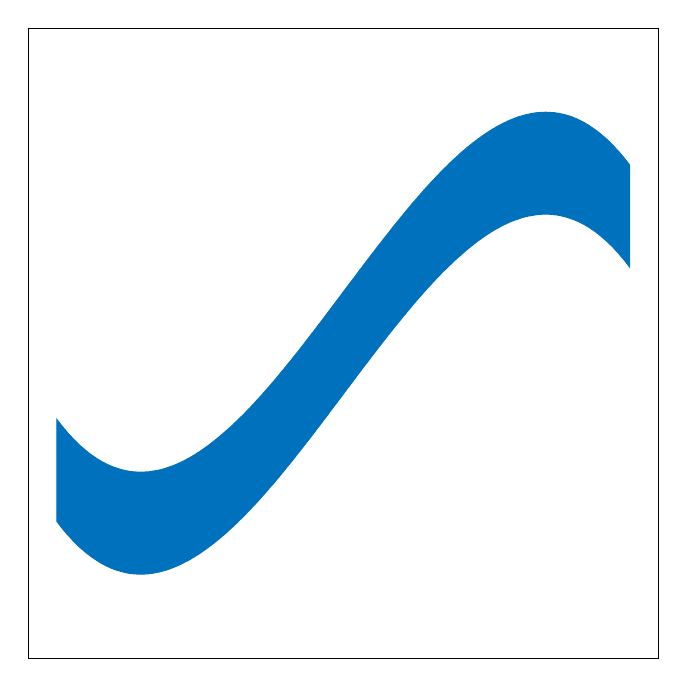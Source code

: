 % This file was created by matlab2tikz.
%
\definecolor{mycolor1}{rgb}{0.0,0.447,0.741}%
%
\begin{tikzpicture}
\footnotesize

\begin{axis}[%
width=8cm,
height=8cm,
at={(0in,0in)},
scale only axis,
xmin=-2.2,
xmax=2.2,
xtick={\empty},
ymin=-1.65,
ymax=1.65,
ytick={\empty},
axis background/.style={fill=white}
]

\addplot[area legend, draw=mycolor1, fill=mycolor1, forget plot]
table[row sep=crcr] {%
x	y\\
2	0.4\\
1.992	0.408\\
1.98	0.419\\
1.969	0.43\\
1.965	0.434\\
1.953	0.445\\
1.941	0.455\\
1.926	0.469\\
1.914	0.479\\
1.91	0.482\\
1.906	0.485\\
1.902	0.488\\
1.887	0.501\\
1.875	0.51\\
1.871	0.513\\
1.867	0.516\\
1.863	0.518\\
1.844	0.532\\
1.84	0.535\\
1.836	0.538\\
1.832	0.54\\
1.828	0.543\\
1.82	0.548\\
1.805	0.558\\
1.801	0.561\\
1.797	0.563\\
1.793	0.566\\
1.789	0.568\\
1.785	0.57\\
1.781	0.573\\
1.773	0.577\\
1.762	0.584\\
1.746	0.592\\
1.734	0.598\\
1.73	0.6\\
1.727	0.602\\
1.719	0.606\\
1.715	0.608\\
1.703	0.613\\
1.699	0.615\\
1.695	0.617\\
1.691	0.618\\
1.688	0.62\\
1.684	0.622\\
1.676	0.625\\
1.672	0.626\\
1.668	0.628\\
1.66	0.631\\
1.656	0.632\\
1.641	0.638\\
1.625	0.643\\
1.609	0.648\\
1.594	0.652\\
1.59	0.653\\
1.574	0.657\\
1.562	0.66\\
1.543	0.664\\
1.535	0.665\\
1.531	0.666\\
1.527	0.667\\
1.512	0.669\\
1.492	0.672\\
1.477	0.673\\
1.469	0.674\\
1.465	0.674\\
1.461	0.675\\
1.457	0.675\\
1.453	0.675\\
1.445	0.675\\
1.441	0.676\\
1.438	0.676\\
1.43	0.676\\
1.426	0.676\\
1.422	0.676\\
1.406	0.676\\
1.402	0.676\\
1.398	0.676\\
1.391	0.676\\
1.387	0.676\\
1.383	0.675\\
1.375	0.675\\
1.371	0.675\\
1.367	0.675\\
1.348	0.673\\
1.344	0.673\\
1.34	0.672\\
1.332	0.671\\
1.309	0.668\\
1.297	0.667\\
1.293	0.666\\
1.289	0.665\\
1.285	0.665\\
1.281	0.664\\
1.273	0.663\\
1.27	0.662\\
1.266	0.661\\
1.254	0.659\\
1.246	0.657\\
1.242	0.656\\
1.238	0.655\\
1.234	0.654\\
1.23	0.653\\
1.227	0.652\\
1.223	0.651\\
1.219	0.65\\
1.215	0.649\\
1.211	0.648\\
1.207	0.647\\
1.191	0.643\\
1.188	0.642\\
1.184	0.641\\
1.168	0.636\\
1.16	0.633\\
1.156	0.632\\
1.145	0.628\\
1.141	0.627\\
1.137	0.625\\
1.129	0.623\\
1.125	0.621\\
1.121	0.62\\
1.113	0.617\\
1.109	0.615\\
1.105	0.614\\
1.098	0.611\\
1.094	0.609\\
1.09	0.607\\
1.074	0.601\\
1.055	0.593\\
1.051	0.591\\
1.047	0.589\\
1.035	0.584\\
1.031	0.582\\
1.027	0.58\\
1.02	0.576\\
1.016	0.574\\
1.012	0.573\\
1.008	0.571\\
1	0.567\\
0.977	0.555\\
0.973	0.553\\
0.969	0.551\\
0.965	0.548\\
0.957	0.544\\
0.953	0.542\\
0.945	0.538\\
0.926	0.527\\
0.922	0.525\\
0.918	0.522\\
0.91	0.518\\
0.906	0.515\\
0.894	0.509\\
0.891	0.506\\
0.887	0.504\\
0.871	0.494\\
0.867	0.492\\
0.863	0.489\\
0.859	0.487\\
0.856	0.484\\
0.844	0.477\\
0.84	0.474\\
0.832	0.469\\
0.805	0.451\\
0.801	0.449\\
0.797	0.446\\
0.785	0.438\\
0.781	0.435\\
0.773	0.43\\
0.769	0.427\\
0.766	0.424\\
0.742	0.407\\
0.738	0.405\\
0.734	0.402\\
0.731	0.399\\
0.727	0.396\\
0.719	0.39\\
0.715	0.387\\
0.707	0.382\\
0.703	0.379\\
0.699	0.376\\
0.695	0.373\\
0.691	0.37\\
0.672	0.355\\
0.668	0.352\\
0.664	0.349\\
0.66	0.345\\
0.656	0.343\\
0.629	0.321\\
0.625	0.318\\
0.621	0.315\\
0.617	0.311\\
0.613	0.308\\
0.594	0.292\\
0.59	0.289\\
0.586	0.286\\
0.578	0.279\\
0.57	0.273\\
0.566	0.27\\
0.551	0.256\\
0.547	0.253\\
0.539	0.246\\
0.535	0.243\\
0.531	0.24\\
0.527	0.236\\
0.523	0.233\\
0.496	0.209\\
0.492	0.206\\
0.484	0.199\\
0.48	0.195\\
0.477	0.192\\
0.469	0.185\\
0.465	0.181\\
0.461	0.178\\
0.457	0.174\\
0.453	0.171\\
0.449	0.167\\
0.438	0.157\\
0.434	0.153\\
0.43	0.15\\
0.426	0.146\\
0.422	0.143\\
0.418	0.139\\
0.414	0.136\\
0.41	0.132\\
0.406	0.128\\
0.379	0.103\\
0.375	0.1\\
0.367	0.092\\
0.363	0.089\\
0.359	0.085\\
0.355	0.081\\
0.352	0.078\\
0.344	0.07\\
0.34	0.067\\
0.336	0.063\\
0.316	0.044\\
0.312	0.041\\
0.301	0.03\\
0.297	0.026\\
0.289	0.018\\
0.285	0.015\\
0.281	0.011\\
0.277	0.007\\
0.273	0.003\\
0.266	-0.004\\
0.262	-0.008\\
0.246	-0.023\\
0.242	-0.027\\
0.227	-0.042\\
0.223	-0.046\\
0.219	-0.05\\
0.215	-0.053\\
0.203	-0.065\\
0.199	-0.069\\
0.191	-0.076\\
0.188	-0.08\\
0.18	-0.088\\
0.176	-0.092\\
0.172	-0.096\\
0.168	-0.1\\
0.164	-0.103\\
0.16	-0.107\\
0.156	-0.111\\
0.152	-0.115\\
0.148	-0.119\\
0.144	-0.123\\
0.137	-0.13\\
0.133	-0.134\\
0.121	-0.146\\
0.117	-0.15\\
0.094	-0.173\\
0.09	-0.177\\
0.035	-0.232\\
0.031	-0.235\\
0.012	-0.255\\
0.008	-0.259\\
-0.031	-0.298\\
-0.035	-0.302\\
-0.09	-0.356\\
-0.094	-0.36\\
-0.102	-0.368\\
-0.105	-0.372\\
-0.121	-0.388\\
-0.125	-0.391\\
-0.137	-0.403\\
-0.141	-0.407\\
-0.148	-0.415\\
-0.152	-0.418\\
-0.156	-0.422\\
-0.16	-0.426\\
-0.164	-0.43\\
-0.168	-0.434\\
-0.172	-0.438\\
-0.176	-0.442\\
-0.18	-0.445\\
-0.184	-0.449\\
-0.188	-0.453\\
-0.195	-0.461\\
-0.199	-0.465\\
-0.211	-0.476\\
-0.215	-0.48\\
-0.219	-0.484\\
-0.25	-0.514\\
-0.254	-0.518\\
-0.266	-0.529\\
-0.27	-0.533\\
-0.277	-0.54\\
-0.281	-0.544\\
-0.285	-0.548\\
-0.293	-0.555\\
-0.297	-0.559\\
-0.305	-0.567\\
-0.309	-0.57\\
-0.34	-0.6\\
-0.344	-0.604\\
-0.355	-0.615\\
-0.359	-0.618\\
-0.363	-0.622\\
-0.371	-0.629\\
-0.375	-0.633\\
-0.387	-0.644\\
-0.391	-0.647\\
-0.402	-0.658\\
-0.406	-0.662\\
-0.41	-0.665\\
-0.418	-0.672\\
-0.422	-0.676\\
-0.426	-0.68\\
-0.43	-0.683\\
-0.434	-0.687\\
-0.441	-0.694\\
-0.445	-0.697\\
-0.465	-0.715\\
-0.469	-0.718\\
-0.473	-0.722\\
-0.48	-0.729\\
-0.488	-0.736\\
-0.492	-0.739\\
-0.504	-0.749\\
-0.508	-0.753\\
-0.512	-0.756\\
-0.516	-0.759\\
-0.527	-0.77\\
-0.531	-0.773\\
-0.535	-0.776\\
-0.539	-0.78\\
-0.543	-0.783\\
-0.57	-0.806\\
-0.574	-0.809\\
-0.578	-0.813\\
-0.582	-0.816\\
-0.586	-0.819\\
-0.59	-0.822\\
-0.594	-0.826\\
-0.617	-0.845\\
-0.621	-0.848\\
-0.625	-0.851\\
-0.633	-0.857\\
-0.637	-0.86\\
-0.648	-0.87\\
-0.652	-0.873\\
-0.656	-0.876\\
-0.66	-0.879\\
-0.664	-0.882\\
-0.668	-0.885\\
-0.695	-0.906\\
-0.699	-0.909\\
-0.703	-0.912\\
-0.715	-0.921\\
-0.719	-0.923\\
-0.731	-0.932\\
-0.734	-0.935\\
-0.738	-0.938\\
-0.746	-0.944\\
-0.75	-0.946\\
-0.754	-0.949\\
-0.758	-0.952\\
-0.766	-0.958\\
-0.769	-0.96\\
-0.773	-0.963\\
-0.781	-0.968\\
-0.785	-0.971\\
-0.789	-0.974\\
-0.801	-0.982\\
-0.809	-0.987\\
-0.812	-0.99\\
-0.824	-0.998\\
-0.828	-1.0\\
-0.832	-1.003\\
-0.836	-1.005\\
-0.84	-1.008\\
-0.844	-1.01\\
-0.859	-1.02\\
-0.863	-1.023\\
-0.867	-1.025\\
-0.891	-1.04\\
-0.898	-1.044\\
-0.902	-1.047\\
-0.906	-1.049\\
-0.91	-1.051\\
-0.914	-1.053\\
-0.922	-1.058\\
-0.945	-1.071\\
-0.949	-1.073\\
-0.953	-1.075\\
-0.965	-1.082\\
-0.969	-1.084\\
-0.973	-1.086\\
-0.981	-1.09\\
-0.984	-1.092\\
-0.992	-1.096\\
-0.996	-1.098\\
-1	-1.1\\
-1.004	-1.102\\
-1.008	-1.104\\
-1.02	-1.11\\
-1.023	-1.111\\
-1.027	-1.113\\
-1.031	-1.115\\
-1.035	-1.117\\
-1.039	-1.119\\
-1.043	-1.121\\
-1.051	-1.124\\
-1.059	-1.127\\
-1.062	-1.129\\
-1.066	-1.131\\
-1.07	-1.133\\
-1.074	-1.134\\
-1.078	-1.136\\
-1.082	-1.138\\
-1.09	-1.141\\
-1.094	-1.142\\
-1.102	-1.145\\
-1.117	-1.151\\
-1.121	-1.153\\
-1.125	-1.154\\
-1.141	-1.16\\
-1.145	-1.161\\
-1.148	-1.163\\
-1.156	-1.165\\
-1.16	-1.167\\
-1.164	-1.168\\
-1.168	-1.169\\
-1.188	-1.175\\
-1.211	-1.182\\
-1.215	-1.183\\
-1.219	-1.184\\
-1.227	-1.186\\
-1.23	-1.187\\
-1.234	-1.188\\
-1.246	-1.19\\
-1.25	-1.191\\
-1.254	-1.192\\
-1.27	-1.195\\
-1.273	-1.196\\
-1.277	-1.197\\
-1.281	-1.197\\
-1.285	-1.198\\
-1.289	-1.199\\
-1.293	-1.199\\
-1.309	-1.202\\
-1.312	-1.202\\
-1.316	-1.203\\
-1.324	-1.204\\
-1.328	-1.204\\
-1.332	-1.205\\
-1.34	-1.206\\
-1.344	-1.206\\
-1.348	-1.206\\
-1.352	-1.207\\
-1.355	-1.207\\
-1.363	-1.208\\
-1.367	-1.208\\
-1.371	-1.208\\
-1.383	-1.209\\
-1.387	-1.209\\
-1.391	-1.209\\
-1.402	-1.209\\
-1.406	-1.209\\
-1.41	-1.21\\
-1.418	-1.21\\
-1.422	-1.209\\
-1.426	-1.209\\
-1.441	-1.209\\
-1.457	-1.208\\
-1.465	-1.208\\
-1.469	-1.207\\
-1.477	-1.207\\
-1.492	-1.205\\
-1.496	-1.205\\
-1.5	-1.204\\
-1.504	-1.204\\
-1.508	-1.203\\
-1.512	-1.203\\
-1.527	-1.2\\
-1.531	-1.2\\
-1.535	-1.199\\
-1.543	-1.197\\
-1.547	-1.197\\
-1.551	-1.196\\
-1.555	-1.195\\
-1.559	-1.194\\
-1.562	-1.193\\
-1.574	-1.191\\
-1.578	-1.19\\
-1.582	-1.189\\
-1.59	-1.187\\
-1.594	-1.186\\
-1.598	-1.185\\
-1.602	-1.184\\
-1.605	-1.182\\
-1.609	-1.181\\
-1.613	-1.18\\
-1.617	-1.179\\
-1.621	-1.178\\
-1.625	-1.177\\
-1.641	-1.171\\
-1.656	-1.166\\
-1.66	-1.164\\
-1.672	-1.16\\
-1.688	-1.153\\
-1.699	-1.148\\
-1.703	-1.146\\
-1.707	-1.145\\
-1.711	-1.143\\
-1.715	-1.141\\
-1.719	-1.139\\
-1.73	-1.133\\
-1.746	-1.125\\
-1.75	-1.123\\
-1.754	-1.121\\
-1.758	-1.119\\
-1.762	-1.117\\
-1.777	-1.108\\
-1.781	-1.106\\
-1.785	-1.104\\
-1.789	-1.101\\
-1.793	-1.099\\
-1.801	-1.094\\
-1.805	-1.092\\
-1.809	-1.089\\
-1.816	-1.084\\
-1.832	-1.074\\
-1.84	-1.069\\
-1.844	-1.066\\
-1.848	-1.063\\
-1.855	-1.058\\
-1.859	-1.055\\
-1.863	-1.052\\
-1.871	-1.046\\
-1.875	-1.043\\
-1.879	-1.04\\
-1.883	-1.037\\
-1.887	-1.034\\
-1.891	-1.031\\
-1.898	-1.025\\
-1.906	-1.018\\
-1.91	-1.015\\
-1.914	-1.012\\
-1.93	-0.999\\
-1.938	-0.992\\
-1.941	-0.989\\
-1.945	-0.985\\
-1.949	-0.982\\
-1.953	-0.978\\
-1.957	-0.975\\
-1.965	-0.967\\
-1.969	-0.964\\
-1.98	-0.953\\
-1.992	-0.941\\
-2	-0.933\\
-2	-0.4\\
-1.992	-0.408\\
-1.98	-0.419\\
-1.969	-0.43\\
-1.965	-0.434\\
-1.953	-0.445\\
-1.941	-0.455\\
-1.926	-0.469\\
-1.914	-0.479\\
-1.91	-0.482\\
-1.906	-0.485\\
-1.902	-0.488\\
-1.887	-0.501\\
-1.875	-0.51\\
-1.871	-0.513\\
-1.867	-0.516\\
-1.863	-0.518\\
-1.844	-0.532\\
-1.84	-0.535\\
-1.836	-0.538\\
-1.832	-0.54\\
-1.828	-0.543\\
-1.82	-0.548\\
-1.805	-0.558\\
-1.801	-0.561\\
-1.797	-0.563\\
-1.793	-0.566\\
-1.789	-0.568\\
-1.785	-0.57\\
-1.781	-0.573\\
-1.773	-0.577\\
-1.762	-0.584\\
-1.746	-0.592\\
-1.734	-0.598\\
-1.73	-0.6\\
-1.727	-0.602\\
-1.719	-0.606\\
-1.715	-0.608\\
-1.703	-0.613\\
-1.699	-0.615\\
-1.695	-0.617\\
-1.691	-0.618\\
-1.688	-0.62\\
-1.684	-0.622\\
-1.676	-0.625\\
-1.672	-0.626\\
-1.668	-0.628\\
-1.66	-0.631\\
-1.656	-0.632\\
-1.641	-0.638\\
-1.625	-0.643\\
-1.609	-0.648\\
-1.594	-0.652\\
-1.59	-0.653\\
-1.574	-0.657\\
-1.562	-0.66\\
-1.543	-0.664\\
-1.535	-0.665\\
-1.531	-0.666\\
-1.527	-0.667\\
-1.512	-0.669\\
-1.492	-0.672\\
-1.477	-0.673\\
-1.469	-0.674\\
-1.465	-0.674\\
-1.461	-0.675\\
-1.457	-0.675\\
-1.453	-0.675\\
-1.445	-0.675\\
-1.441	-0.676\\
-1.438	-0.676\\
-1.43	-0.676\\
-1.426	-0.676\\
-1.422	-0.676\\
-1.406	-0.676\\
-1.402	-0.676\\
-1.398	-0.676\\
-1.391	-0.676\\
-1.387	-0.676\\
-1.383	-0.675\\
-1.375	-0.675\\
-1.371	-0.675\\
-1.367	-0.675\\
-1.348	-0.673\\
-1.344	-0.673\\
-1.34	-0.672\\
-1.332	-0.671\\
-1.309	-0.668\\
-1.297	-0.667\\
-1.293	-0.666\\
-1.289	-0.665\\
-1.285	-0.665\\
-1.281	-0.664\\
-1.273	-0.663\\
-1.27	-0.662\\
-1.266	-0.661\\
-1.254	-0.659\\
-1.246	-0.657\\
-1.242	-0.656\\
-1.238	-0.655\\
-1.234	-0.654\\
-1.23	-0.653\\
-1.227	-0.652\\
-1.223	-0.651\\
-1.219	-0.65\\
-1.215	-0.649\\
-1.211	-0.648\\
-1.207	-0.647\\
-1.191	-0.643\\
-1.188	-0.642\\
-1.184	-0.641\\
-1.168	-0.636\\
-1.16	-0.633\\
-1.156	-0.632\\
-1.145	-0.628\\
-1.141	-0.627\\
-1.137	-0.625\\
-1.129	-0.623\\
-1.125	-0.621\\
-1.121	-0.62\\
-1.113	-0.617\\
-1.109	-0.615\\
-1.105	-0.614\\
-1.098	-0.611\\
-1.094	-0.609\\
-1.09	-0.607\\
-1.074	-0.601\\
-1.055	-0.593\\
-1.051	-0.591\\
-1.047	-0.589\\
-1.035	-0.584\\
-1.031	-0.582\\
-1.027	-0.58\\
-1.02	-0.576\\
-1.016	-0.574\\
-1.012	-0.573\\
-1.008	-0.571\\
-1	-0.567\\
-0.977	-0.555\\
-0.973	-0.553\\
-0.969	-0.551\\
-0.965	-0.548\\
-0.957	-0.544\\
-0.953	-0.542\\
-0.945	-0.538\\
-0.926	-0.527\\
-0.922	-0.525\\
-0.918	-0.522\\
-0.91	-0.518\\
-0.906	-0.515\\
-0.894	-0.509\\
-0.891	-0.506\\
-0.887	-0.504\\
-0.871	-0.494\\
-0.867	-0.492\\
-0.863	-0.489\\
-0.859	-0.487\\
-0.856	-0.484\\
-0.844	-0.477\\
-0.84	-0.474\\
-0.832	-0.469\\
-0.805	-0.451\\
-0.801	-0.449\\
-0.797	-0.446\\
-0.785	-0.438\\
-0.781	-0.435\\
-0.773	-0.43\\
-0.769	-0.427\\
-0.766	-0.424\\
-0.742	-0.407\\
-0.738	-0.405\\
-0.734	-0.402\\
-0.731	-0.399\\
-0.727	-0.396\\
-0.719	-0.39\\
-0.715	-0.387\\
-0.707	-0.382\\
-0.703	-0.379\\
-0.699	-0.376\\
-0.695	-0.373\\
-0.691	-0.37\\
-0.672	-0.355\\
-0.668	-0.352\\
-0.664	-0.349\\
-0.66	-0.345\\
-0.656	-0.343\\
-0.629	-0.321\\
-0.625	-0.318\\
-0.621	-0.315\\
-0.617	-0.311\\
-0.613	-0.308\\
-0.594	-0.292\\
-0.59	-0.289\\
-0.586	-0.286\\
-0.578	-0.279\\
-0.57	-0.273\\
-0.566	-0.27\\
-0.551	-0.256\\
-0.547	-0.253\\
-0.539	-0.246\\
-0.535	-0.243\\
-0.531	-0.24\\
-0.527	-0.236\\
-0.523	-0.233\\
-0.496	-0.209\\
-0.492	-0.206\\
-0.484	-0.199\\
-0.48	-0.195\\
-0.477	-0.192\\
-0.469	-0.185\\
-0.465	-0.181\\
-0.461	-0.178\\
-0.457	-0.174\\
-0.453	-0.171\\
-0.449	-0.167\\
-0.438	-0.157\\
-0.434	-0.153\\
-0.43	-0.15\\
-0.426	-0.146\\
-0.422	-0.143\\
-0.418	-0.139\\
-0.414	-0.136\\
-0.41	-0.132\\
-0.406	-0.128\\
-0.379	-0.103\\
-0.375	-0.1\\
-0.367	-0.092\\
-0.363	-0.089\\
-0.359	-0.085\\
-0.355	-0.081\\
-0.352	-0.078\\
-0.344	-0.07\\
-0.34	-0.067\\
-0.336	-0.063\\
-0.316	-0.044\\
-0.312	-0.041\\
-0.301	-0.03\\
-0.297	-0.026\\
-0.289	-0.018\\
-0.285	-0.015\\
-0.281	-0.011\\
-0.277	-0.007\\
-0.273	-0.003\\
-0.266	0.004\\
-0.262	0.008\\
-0.246	0.023\\
-0.242	0.027\\
-0.227	0.042\\
-0.223	0.046\\
-0.219	0.05\\
-0.215	0.053\\
-0.203	0.065\\
-0.199	0.069\\
-0.191	0.076\\
-0.188	0.08\\
-0.18	0.088\\
-0.176	0.092\\
-0.172	0.096\\
-0.168	0.1\\
-0.164	0.103\\
-0.16	0.107\\
-0.156	0.111\\
-0.152	0.115\\
-0.148	0.119\\
-0.144	0.123\\
-0.137	0.13\\
-0.133	0.134\\
-0.121	0.146\\
-0.117	0.15\\
-0.094	0.173\\
-0.09	0.177\\
-0.035	0.232\\
-0.031	0.235\\
-0.012	0.255\\
-0.008	0.259\\
0.031	0.298\\
0.035	0.302\\
0.09	0.356\\
0.094	0.36\\
0.102	0.368\\
0.105	0.372\\
0.121	0.388\\
0.125	0.391\\
0.137	0.403\\
0.141	0.407\\
0.148	0.415\\
0.152	0.418\\
0.156	0.422\\
0.16	0.426\\
0.164	0.43\\
0.168	0.434\\
0.172	0.438\\
0.176	0.442\\
0.18	0.445\\
0.184	0.449\\
0.188	0.453\\
0.195	0.461\\
0.199	0.465\\
0.211	0.476\\
0.215	0.48\\
0.219	0.484\\
0.25	0.514\\
0.254	0.518\\
0.266	0.529\\
0.27	0.533\\
0.277	0.54\\
0.281	0.544\\
0.285	0.548\\
0.293	0.555\\
0.297	0.559\\
0.305	0.567\\
0.309	0.57\\
0.34	0.6\\
0.344	0.604\\
0.355	0.615\\
0.359	0.618\\
0.363	0.622\\
0.371	0.629\\
0.375	0.633\\
0.387	0.644\\
0.391	0.647\\
0.402	0.658\\
0.406	0.662\\
0.41	0.665\\
0.418	0.672\\
0.422	0.676\\
0.426	0.68\\
0.43	0.683\\
0.434	0.687\\
0.441	0.694\\
0.445	0.697\\
0.465	0.715\\
0.469	0.718\\
0.473	0.722\\
0.48	0.729\\
0.488	0.736\\
0.492	0.739\\
0.504	0.749\\
0.508	0.753\\
0.512	0.756\\
0.516	0.759\\
0.527	0.77\\
0.531	0.773\\
0.535	0.776\\
0.539	0.78\\
0.543	0.783\\
0.57	0.806\\
0.574	0.809\\
0.578	0.813\\
0.582	0.816\\
0.586	0.819\\
0.59	0.822\\
0.594	0.826\\
0.617	0.845\\
0.621	0.848\\
0.625	0.851\\
0.633	0.857\\
0.637	0.86\\
0.648	0.87\\
0.652	0.873\\
0.656	0.876\\
0.66	0.879\\
0.664	0.882\\
0.668	0.885\\
0.695	0.906\\
0.699	0.909\\
0.703	0.912\\
0.715	0.921\\
0.719	0.923\\
0.731	0.932\\
0.734	0.935\\
0.738	0.938\\
0.746	0.944\\
0.75	0.946\\
0.754	0.949\\
0.758	0.952\\
0.766	0.958\\
0.769	0.96\\
0.773	0.963\\
0.781	0.968\\
0.785	0.971\\
0.789	0.974\\
0.801	0.982\\
0.809	0.987\\
0.812	0.99\\
0.824	0.998\\
0.828	1.0\\
0.832	1.003\\
0.836	1.005\\
0.84	1.008\\
0.844	1.01\\
0.859	1.02\\
0.863	1.023\\
0.867	1.025\\
0.891	1.04\\
0.898	1.044\\
0.902	1.047\\
0.906	1.049\\
0.91	1.051\\
0.914	1.053\\
0.922	1.058\\
0.945	1.071\\
0.949	1.073\\
0.953	1.075\\
0.965	1.082\\
0.969	1.084\\
0.973	1.086\\
0.981	1.09\\
0.984	1.092\\
0.992	1.096\\
0.996	1.098\\
1	1.1\\
1.004	1.102\\
1.008	1.104\\
1.02	1.11\\
1.023	1.111\\
1.027	1.113\\
1.031	1.115\\
1.035	1.117\\
1.039	1.119\\
1.043	1.121\\
1.051	1.124\\
1.059	1.127\\
1.062	1.129\\
1.066	1.131\\
1.07	1.133\\
1.074	1.134\\
1.078	1.136\\
1.082	1.138\\
1.09	1.141\\
1.094	1.142\\
1.102	1.145\\
1.117	1.151\\
1.121	1.153\\
1.125	1.154\\
1.141	1.16\\
1.145	1.161\\
1.148	1.163\\
1.156	1.165\\
1.16	1.167\\
1.164	1.168\\
1.168	1.169\\
1.188	1.175\\
1.211	1.182\\
1.215	1.183\\
1.219	1.184\\
1.227	1.186\\
1.23	1.187\\
1.234	1.188\\
1.246	1.19\\
1.25	1.191\\
1.254	1.192\\
1.27	1.195\\
1.273	1.196\\
1.277	1.197\\
1.281	1.197\\
1.285	1.198\\
1.289	1.199\\
1.293	1.199\\
1.309	1.202\\
1.312	1.202\\
1.316	1.203\\
1.324	1.204\\
1.328	1.204\\
1.332	1.205\\
1.34	1.206\\
1.344	1.206\\
1.348	1.206\\
1.352	1.207\\
1.355	1.207\\
1.363	1.208\\
1.367	1.208\\
1.371	1.208\\
1.383	1.209\\
1.387	1.209\\
1.391	1.209\\
1.402	1.209\\
1.406	1.209\\
1.41	1.21\\
1.418	1.21\\
1.422	1.209\\
1.426	1.209\\
1.441	1.209\\
1.457	1.208\\
1.465	1.208\\
1.469	1.207\\
1.477	1.207\\
1.492	1.205\\
1.496	1.205\\
1.5	1.204\\
1.504	1.204\\
1.508	1.203\\
1.512	1.203\\
1.527	1.2\\
1.531	1.2\\
1.535	1.199\\
1.543	1.197\\
1.547	1.197\\
1.551	1.196\\
1.555	1.195\\
1.559	1.194\\
1.562	1.193\\
1.574	1.191\\
1.578	1.19\\
1.582	1.189\\
1.59	1.187\\
1.594	1.186\\
1.598	1.185\\
1.602	1.184\\
1.605	1.182\\
1.609	1.181\\
1.613	1.18\\
1.617	1.179\\
1.621	1.178\\
1.625	1.177\\
1.641	1.171\\
1.656	1.166\\
1.66	1.164\\
1.672	1.16\\
1.688	1.153\\
1.699	1.148\\
1.703	1.146\\
1.707	1.145\\
1.711	1.143\\
1.715	1.141\\
1.719	1.139\\
1.73	1.133\\
1.746	1.125\\
1.75	1.123\\
1.754	1.121\\
1.758	1.119\\
1.762	1.117\\
1.777	1.108\\
1.781	1.106\\
1.785	1.104\\
1.789	1.101\\
1.793	1.099\\
1.801	1.094\\
1.805	1.092\\
1.809	1.089\\
1.816	1.084\\
1.832	1.074\\
1.84	1.069\\
1.844	1.066\\
1.848	1.063\\
1.855	1.058\\
1.859	1.055\\
1.863	1.052\\
1.871	1.046\\
1.875	1.043\\
1.879	1.04\\
1.883	1.037\\
1.887	1.034\\
1.891	1.031\\
1.898	1.025\\
1.906	1.018\\
1.91	1.015\\
1.914	1.012\\
1.93	0.999\\
1.938	0.992\\
1.941	0.989\\
1.945	0.985\\
1.949	0.982\\
1.953	0.978\\
1.957	0.975\\
1.965	0.967\\
1.969	0.964\\
1.98	0.953\\
1.992	0.941\\
2	0.933\\
2	0.4\\
}--cycle;
\end{axis}
\end{tikzpicture}%